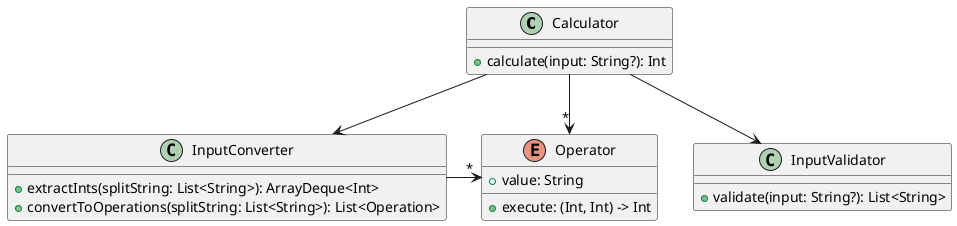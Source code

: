 @startuml
class Calculator {
+ calculate(input: String?): Int
}

class InputValidator {
+ validate(input: String?): List<String>
}

class InputConverter {
+ extractInts(splitString: List<String>): ArrayDeque<Int>
+ convertToOperations(splitString: List<String>): List<Operation>
}

enum Operator {
+ value: String
+ execute: (Int, Int) -> Int
}

Calculator --> InputValidator
Calculator --> InputConverter
Calculator --> "*" Operator
InputConverter ->"*" Operator

@enduml